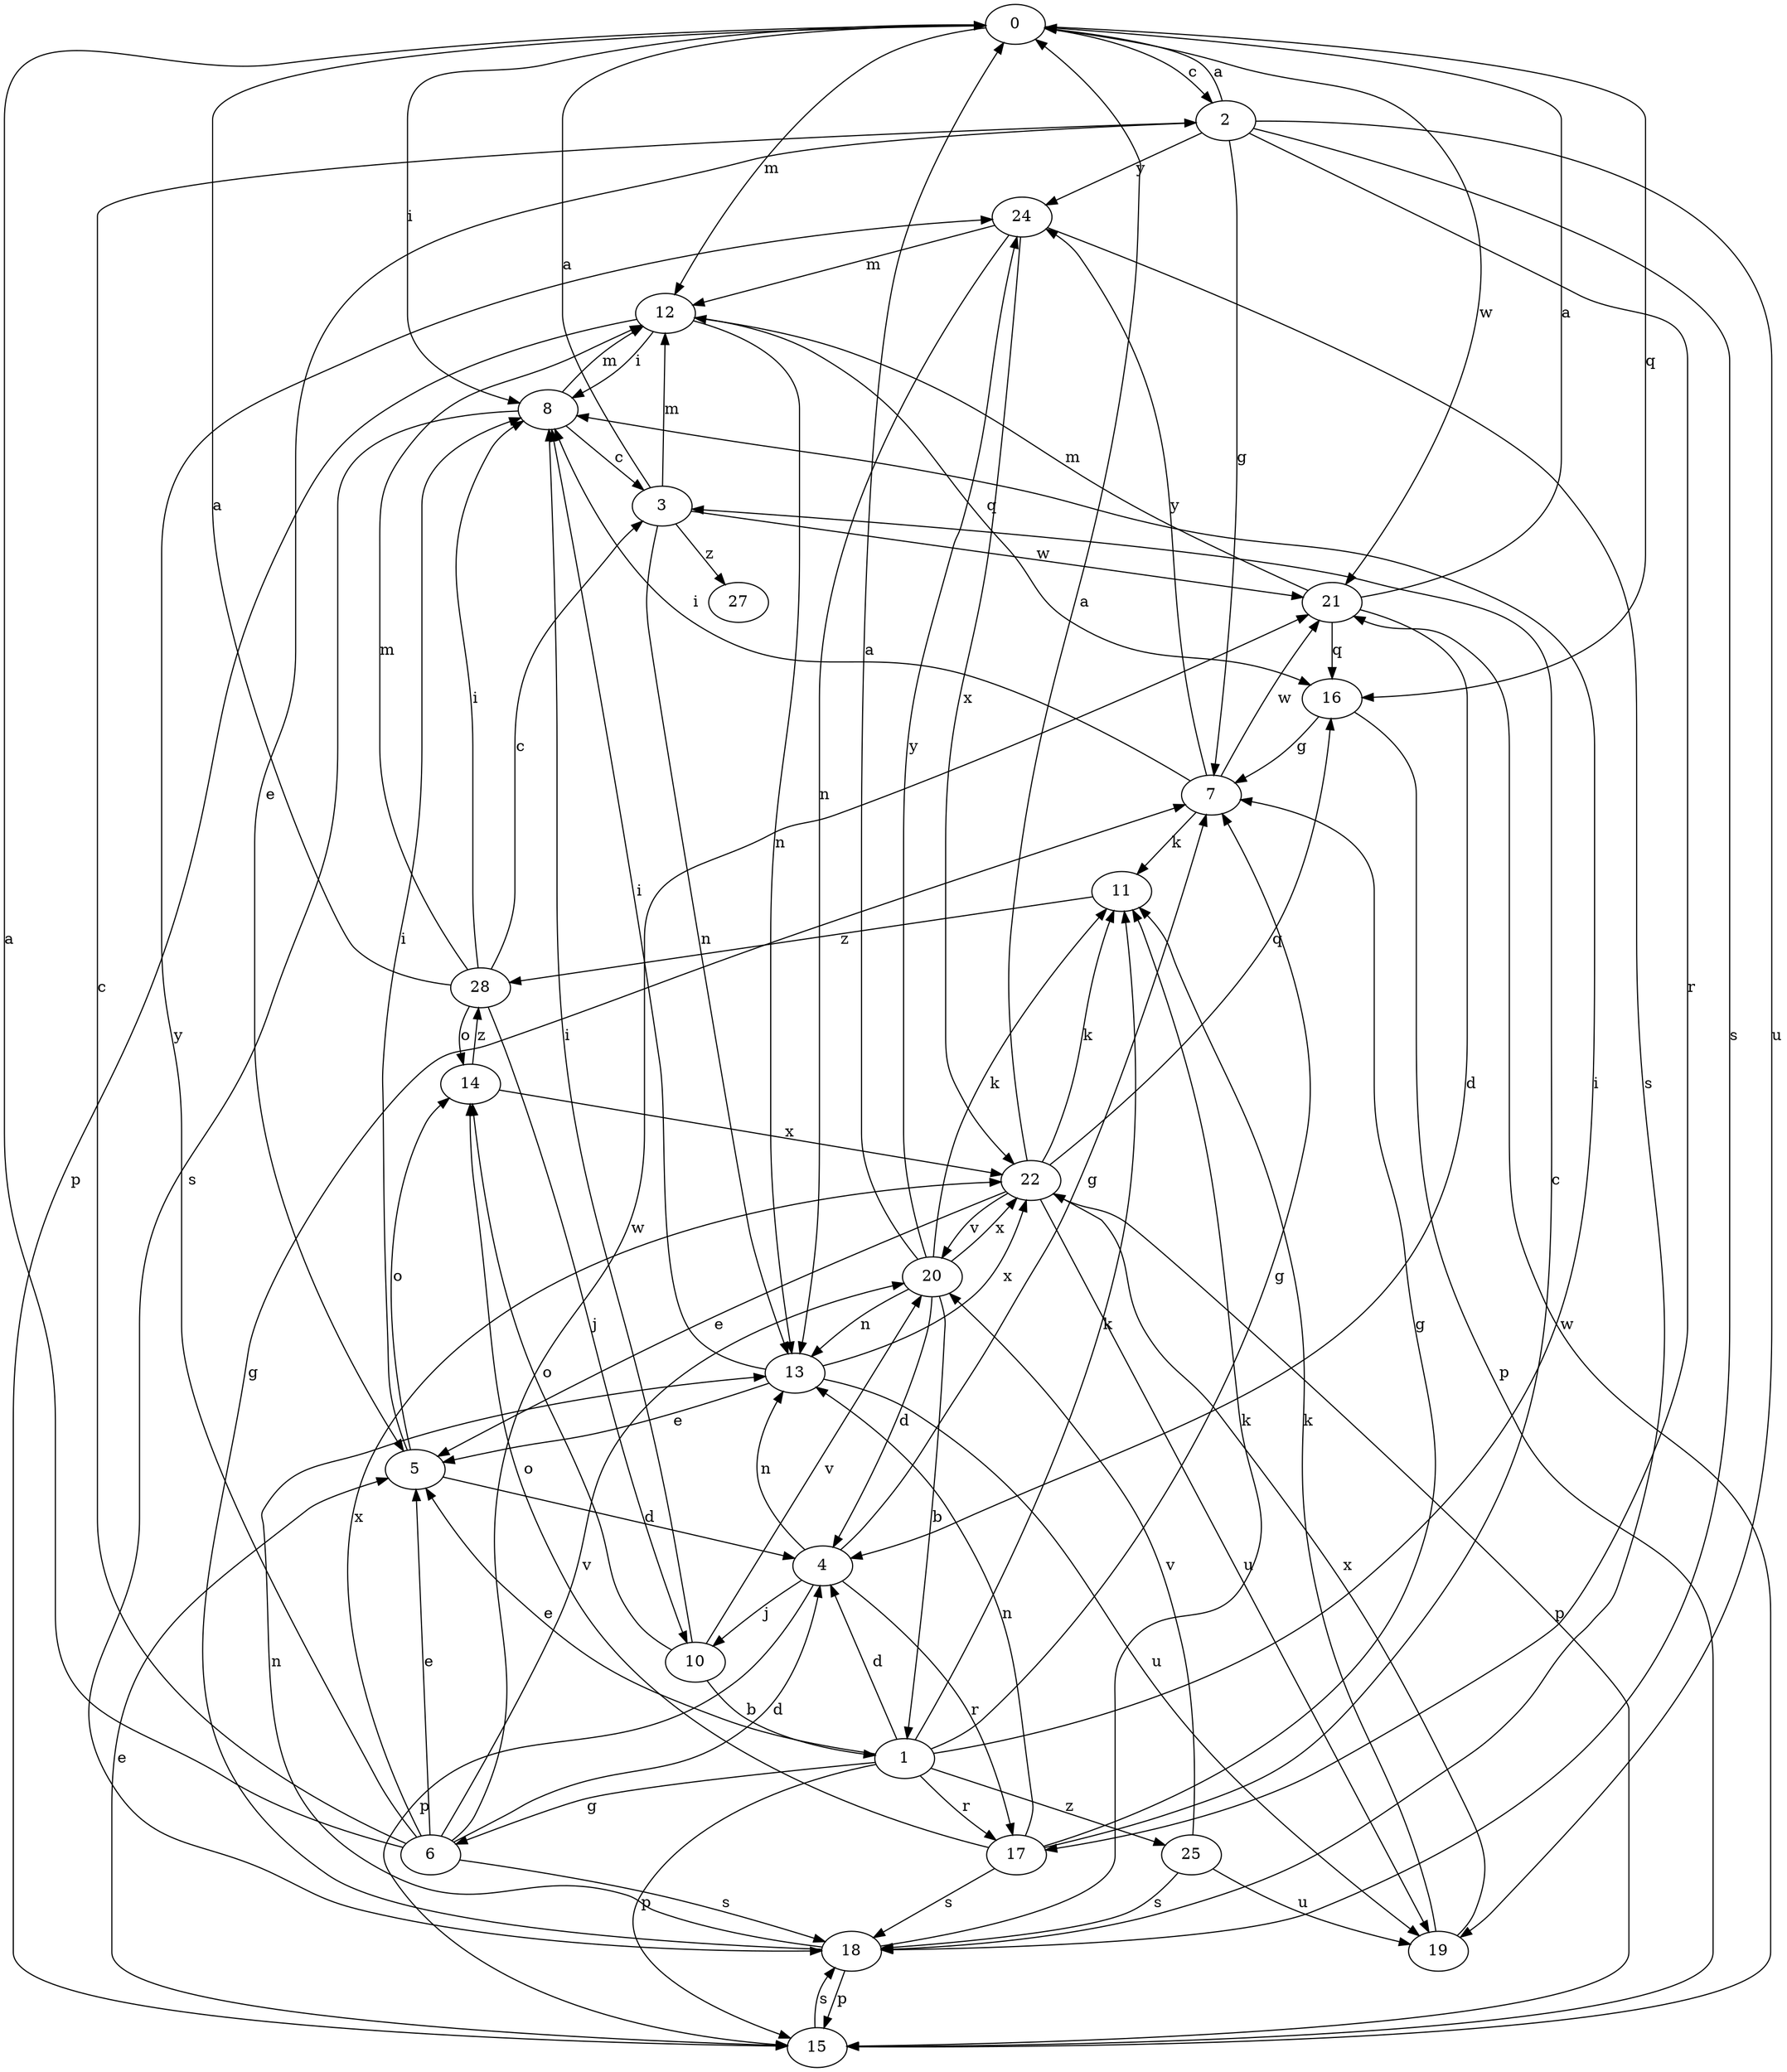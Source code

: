 strict digraph  {
0;
1;
2;
3;
4;
5;
6;
7;
8;
10;
11;
12;
13;
14;
15;
16;
17;
18;
19;
20;
21;
22;
24;
25;
27;
28;
0 -> 2  [label=c];
0 -> 8  [label=i];
0 -> 12  [label=m];
0 -> 16  [label=q];
0 -> 21  [label=w];
1 -> 4  [label=d];
1 -> 5  [label=e];
1 -> 6  [label=g];
1 -> 7  [label=g];
1 -> 8  [label=i];
1 -> 11  [label=k];
1 -> 15  [label=p];
1 -> 17  [label=r];
1 -> 25  [label=z];
2 -> 0  [label=a];
2 -> 5  [label=e];
2 -> 7  [label=g];
2 -> 17  [label=r];
2 -> 18  [label=s];
2 -> 19  [label=u];
2 -> 24  [label=y];
3 -> 0  [label=a];
3 -> 12  [label=m];
3 -> 13  [label=n];
3 -> 21  [label=w];
3 -> 27  [label=z];
4 -> 7  [label=g];
4 -> 10  [label=j];
4 -> 13  [label=n];
4 -> 15  [label=p];
4 -> 17  [label=r];
5 -> 4  [label=d];
5 -> 8  [label=i];
5 -> 14  [label=o];
6 -> 0  [label=a];
6 -> 2  [label=c];
6 -> 4  [label=d];
6 -> 5  [label=e];
6 -> 18  [label=s];
6 -> 20  [label=v];
6 -> 21  [label=w];
6 -> 22  [label=x];
6 -> 24  [label=y];
7 -> 8  [label=i];
7 -> 11  [label=k];
7 -> 21  [label=w];
7 -> 24  [label=y];
8 -> 3  [label=c];
8 -> 12  [label=m];
8 -> 18  [label=s];
10 -> 1  [label=b];
10 -> 8  [label=i];
10 -> 14  [label=o];
10 -> 20  [label=v];
11 -> 28  [label=z];
12 -> 8  [label=i];
12 -> 13  [label=n];
12 -> 15  [label=p];
12 -> 16  [label=q];
13 -> 5  [label=e];
13 -> 8  [label=i];
13 -> 19  [label=u];
13 -> 22  [label=x];
14 -> 22  [label=x];
14 -> 28  [label=z];
15 -> 5  [label=e];
15 -> 18  [label=s];
15 -> 21  [label=w];
16 -> 7  [label=g];
16 -> 15  [label=p];
17 -> 3  [label=c];
17 -> 7  [label=g];
17 -> 13  [label=n];
17 -> 14  [label=o];
17 -> 18  [label=s];
18 -> 7  [label=g];
18 -> 11  [label=k];
18 -> 13  [label=n];
18 -> 15  [label=p];
19 -> 11  [label=k];
19 -> 22  [label=x];
20 -> 0  [label=a];
20 -> 1  [label=b];
20 -> 4  [label=d];
20 -> 11  [label=k];
20 -> 13  [label=n];
20 -> 22  [label=x];
20 -> 24  [label=y];
21 -> 0  [label=a];
21 -> 4  [label=d];
21 -> 12  [label=m];
21 -> 16  [label=q];
22 -> 0  [label=a];
22 -> 5  [label=e];
22 -> 11  [label=k];
22 -> 15  [label=p];
22 -> 16  [label=q];
22 -> 19  [label=u];
22 -> 20  [label=v];
24 -> 12  [label=m];
24 -> 13  [label=n];
24 -> 18  [label=s];
24 -> 22  [label=x];
25 -> 18  [label=s];
25 -> 19  [label=u];
25 -> 20  [label=v];
28 -> 0  [label=a];
28 -> 3  [label=c];
28 -> 8  [label=i];
28 -> 10  [label=j];
28 -> 12  [label=m];
28 -> 14  [label=o];
}

